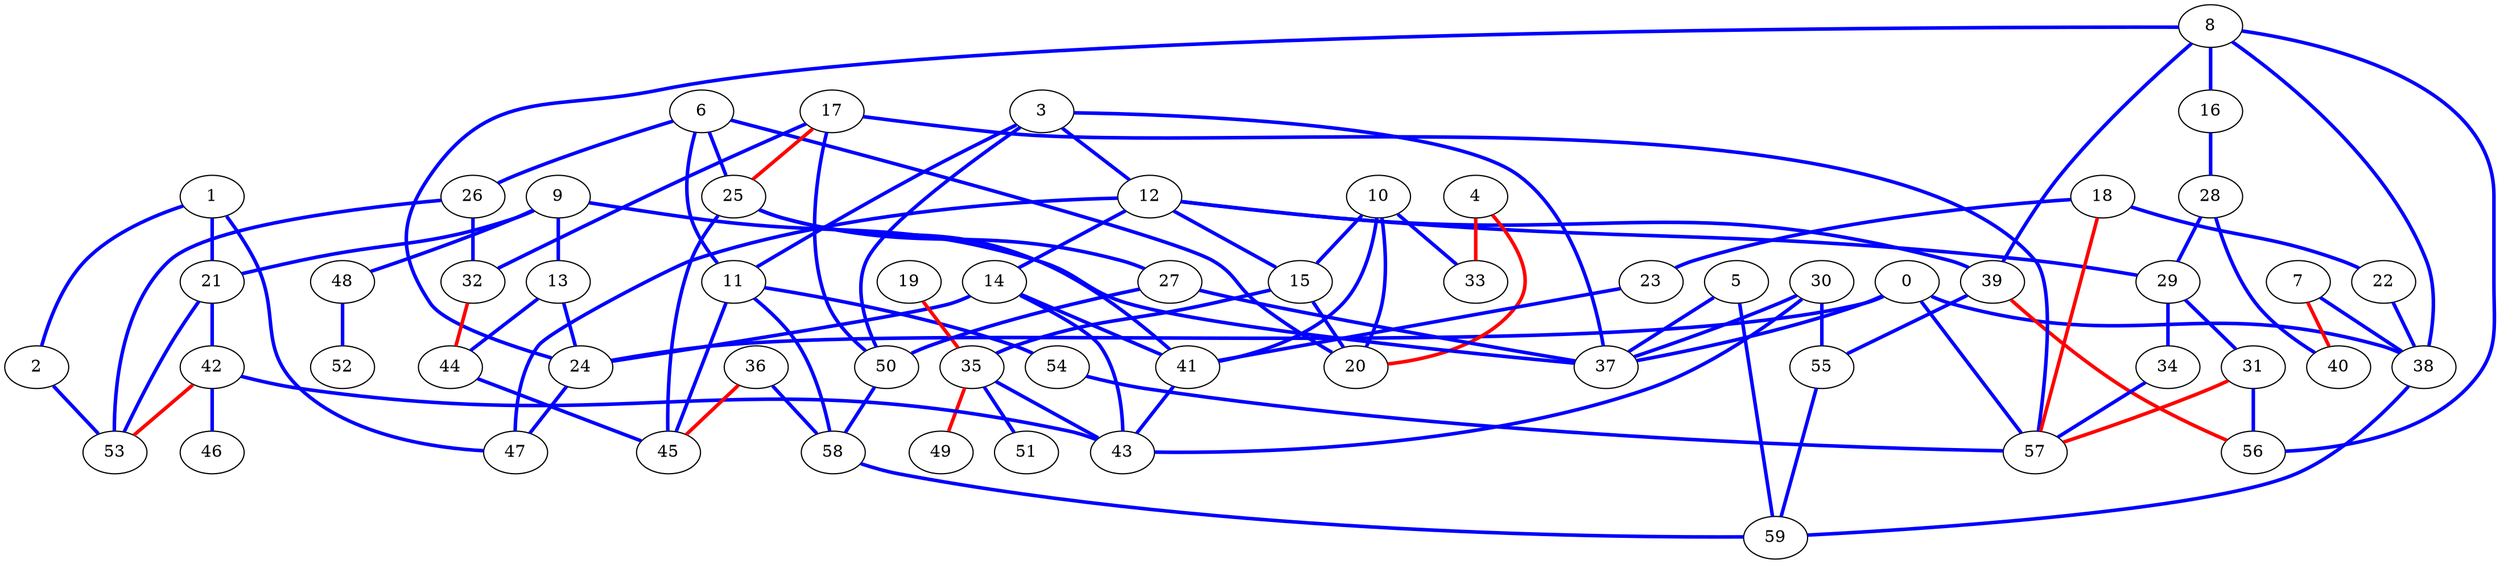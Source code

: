 graph anyrelation {
    overlap = false;

    // Node Properties

"0" -- "24" [color=blue, penwidth=3]
"0" -- "37" [color=blue, penwidth=3]
"0" -- "38" [color=blue, penwidth=3]
"0" -- "57" [color=blue, penwidth=3]
"1" -- "2" [color=blue, penwidth=3]
"1" -- "21" [color=blue, penwidth=3]
"1" -- "47" [color=blue, penwidth=3]
"2" -- "53" [color=blue, penwidth=3]
"3" -- "11" [color=blue, penwidth=3]
"3" -- "12" [color=blue, penwidth=3]
"3" -- "37" [color=blue, penwidth=3]
"3" -- "50" [color=blue, penwidth=3]
"4" -- "20" [color=red, penwidth=3]
"4" -- "33" [color=red, penwidth=3]
"5" -- "37" [color=blue, penwidth=3]
"5" -- "59" [color=blue, penwidth=3]
"6" -- "11" [color=blue, penwidth=3]
"6" -- "20" [color=blue, penwidth=3]
"6" -- "25" [color=blue, penwidth=3]
"6" -- "26" [color=blue, penwidth=3]
"7" -- "38" [color=blue, penwidth=3]
"7" -- "40" [color=red, penwidth=3]
"8" -- "16" [color=blue, penwidth=3]
"8" -- "24" [color=blue, penwidth=3]
"8" -- "38" [color=blue, penwidth=3]
"8" -- "39" [color=blue, penwidth=3]
"8" -- "56" [color=blue, penwidth=3]
"9" -- "13" [color=blue, penwidth=3]
"9" -- "21" [color=blue, penwidth=3]
"9" -- "37" [color=blue, penwidth=3]
"9" -- "48" [color=blue, penwidth=3]
"10" -- "15" [color=blue, penwidth=3]
"10" -- "20" [color=blue, penwidth=3]
"10" -- "33" [color=blue, penwidth=3]
"10" -- "41" [color=blue, penwidth=3]
"11" -- "45" [color=blue, penwidth=3]
"11" -- "54" [color=blue, penwidth=3]
"11" -- "58" [color=blue, penwidth=3]
"12" -- "14" [color=blue, penwidth=3]
"12" -- "15" [color=blue, penwidth=3]
"12" -- "29" [color=blue, penwidth=3]
"12" -- "39" [color=blue, penwidth=3]
"12" -- "47" [color=blue, penwidth=3]
"13" -- "24" [color=blue, penwidth=3]
"13" -- "44" [color=blue, penwidth=3]
"14" -- "24" [color=blue, penwidth=3]
"14" -- "41" [color=blue, penwidth=3]
"14" -- "43" [color=blue, penwidth=3]
"15" -- "20" [color=blue, penwidth=3]
"15" -- "35" [color=blue, penwidth=3]
"16" -- "28" [color=blue, penwidth=3]
"17" -- "25" [color=red, penwidth=3]
"17" -- "32" [color=blue, penwidth=3]
"17" -- "50" [color=blue, penwidth=3]
"17" -- "57" [color=blue, penwidth=3]
"18" -- "22" [color=blue, penwidth=3]
"18" -- "23" [color=blue, penwidth=3]
"18" -- "57" [color=red, penwidth=3]
"19" -- "35" [color=red, penwidth=3]
"21" -- "42" [color=blue, penwidth=3]
"21" -- "53" [color=blue, penwidth=3]
"22" -- "38" [color=blue, penwidth=3]
"23" -- "41" [color=blue, penwidth=3]
"24" -- "47" [color=blue, penwidth=3]
"25" -- "27" [color=blue, penwidth=3]
"25" -- "41" [color=blue, penwidth=3]
"25" -- "45" [color=blue, penwidth=3]
"26" -- "32" [color=blue, penwidth=3]
"26" -- "53" [color=blue, penwidth=3]
"27" -- "37" [color=blue, penwidth=3]
"27" -- "50" [color=blue, penwidth=3]
"28" -- "29" [color=blue, penwidth=3]
"28" -- "40" [color=blue, penwidth=3]
"29" -- "31" [color=blue, penwidth=3]
"29" -- "34" [color=blue, penwidth=3]
"30" -- "37" [color=blue, penwidth=3]
"30" -- "43" [color=blue, penwidth=3]
"30" -- "55" [color=blue, penwidth=3]
"31" -- "56" [color=blue, penwidth=3]
"31" -- "57" [color=red, penwidth=3]
"32" -- "44" [color=red, penwidth=3]
"34" -- "57" [color=blue, penwidth=3]
"35" -- "43" [color=blue, penwidth=3]
"35" -- "49" [color=red, penwidth=3]
"35" -- "51" [color=blue, penwidth=3]
"36" -- "45" [color=red, penwidth=3]
"36" -- "58" [color=blue, penwidth=3]
"38" -- "59" [color=blue, penwidth=3]
"39" -- "55" [color=blue, penwidth=3]
"39" -- "56" [color=red, penwidth=3]
"41" -- "43" [color=blue, penwidth=3]
"42" -- "43" [color=blue, penwidth=3]
"42" -- "46" [color=blue, penwidth=3]
"42" -- "53" [color=red, penwidth=3]
"44" -- "45" [color=blue, penwidth=3]
"48" -- "52" [color=blue, penwidth=3]
"50" -- "58" [color=blue, penwidth=3]
"54" -- "57" [color=blue, penwidth=3]
"55" -- "59" [color=blue, penwidth=3]
"58" -- "59" [color=blue, penwidth=3]
}